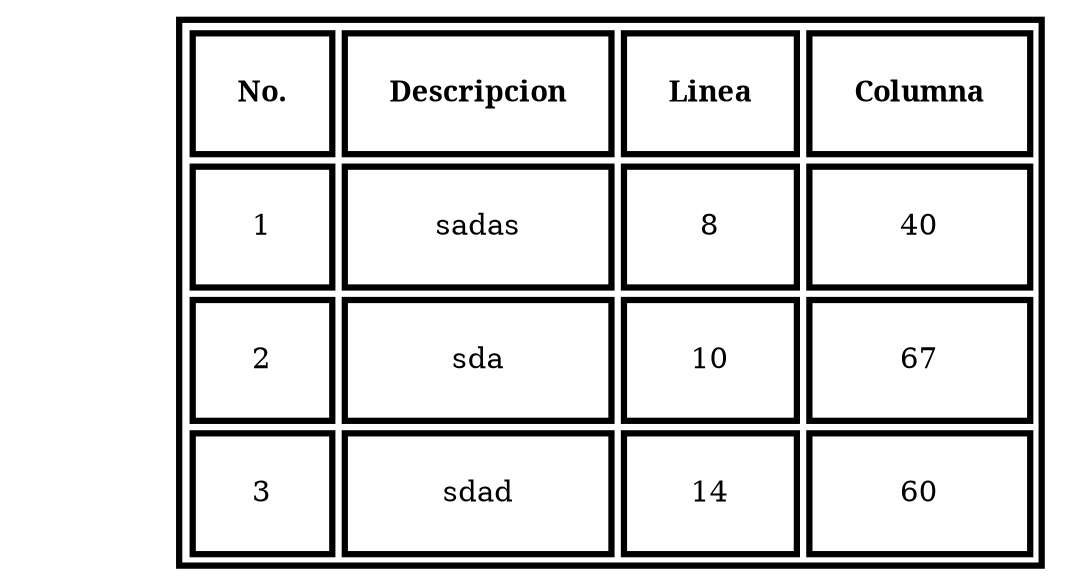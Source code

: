 digraph G {Start[label="", shape=none]
a0[shape=none label=<<TABLE align="center" border="3" cellspacing="3" cellpadding="20"><TR><TD><FONT FACE="bold">No.</FONT></TD><TD><FONT FACE="bold">Descripcion</FONT></TD><TD><FONT FACE="bold">Linea</FONT></TD><TD><FONT FACE="bold">Columna</FONT></TD></TR><TR><TD>1</TD><TD>sadas</TD><TD>8</TD><TD>40</TD></TR><TR><TD>2</TD><TD>sda</TD><TD>10</TD><TD>67</TD></TR><TR><TD>3</TD><TD>sdad</TD><TD>14</TD><TD>60</TD></TR></TABLE>>];}